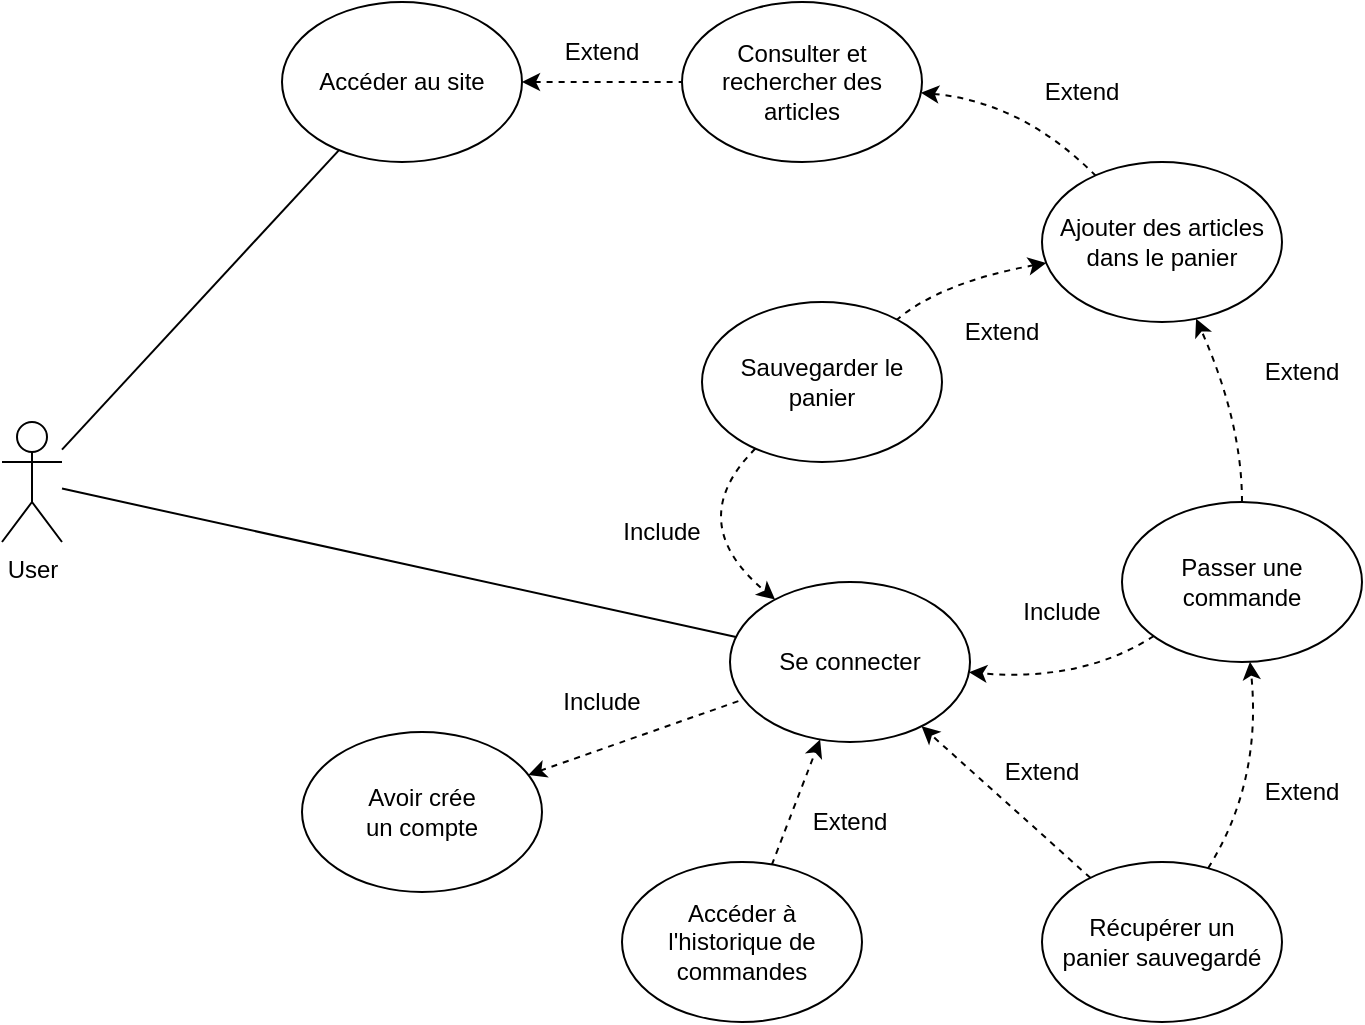 <mxfile version="24.8.3">
  <diagram name="Page-1" id="psSStamjs4XWsiaFdm9Q">
    <mxGraphModel dx="1434" dy="746" grid="1" gridSize="10" guides="1" tooltips="1" connect="1" arrows="1" fold="1" page="1" pageScale="1" pageWidth="827" pageHeight="1169" math="0" shadow="0">
      <root>
        <mxCell id="0" />
        <mxCell id="1" parent="0" />
        <mxCell id="corIFI75Ubuhrt0A3Hu5-1" value="User" style="shape=umlActor;verticalLabelPosition=bottom;verticalAlign=top;html=1;outlineConnect=0;" vertex="1" parent="1">
          <mxGeometry x="50" y="400" width="30" height="60" as="geometry" />
        </mxCell>
        <mxCell id="corIFI75Ubuhrt0A3Hu5-2" value="Accéder au site" style="ellipse;whiteSpace=wrap;html=1;" vertex="1" parent="1">
          <mxGeometry x="190" y="190" width="120" height="80" as="geometry" />
        </mxCell>
        <mxCell id="corIFI75Ubuhrt0A3Hu5-3" value="Consulter et rechercher des articles" style="ellipse;whiteSpace=wrap;html=1;" vertex="1" parent="1">
          <mxGeometry x="390" y="190" width="120" height="80" as="geometry" />
        </mxCell>
        <mxCell id="corIFI75Ubuhrt0A3Hu5-4" value="Passer une commande" style="ellipse;whiteSpace=wrap;html=1;" vertex="1" parent="1">
          <mxGeometry x="610" y="440" width="120" height="80" as="geometry" />
        </mxCell>
        <mxCell id="corIFI75Ubuhrt0A3Hu5-5" value="Se connecter" style="ellipse;whiteSpace=wrap;html=1;" vertex="1" parent="1">
          <mxGeometry x="414" y="480" width="120" height="80" as="geometry" />
        </mxCell>
        <mxCell id="corIFI75Ubuhrt0A3Hu5-9" value="" style="curved=1;endArrow=none;html=1;rounded=0;dashed=1;startArrow=classic;startFill=1;endFill=0;" edge="1" parent="1" source="corIFI75Ubuhrt0A3Hu5-2" target="corIFI75Ubuhrt0A3Hu5-3">
          <mxGeometry width="50" height="50" relative="1" as="geometry">
            <mxPoint x="540" y="380" as="sourcePoint" />
            <mxPoint x="590" y="330" as="targetPoint" />
            <Array as="points" />
          </mxGeometry>
        </mxCell>
        <mxCell id="corIFI75Ubuhrt0A3Hu5-10" value="" style="curved=1;endArrow=none;html=1;rounded=0;dashed=1;startArrow=classic;startFill=1;endFill=0;" edge="1" parent="1" source="corIFI75Ubuhrt0A3Hu5-3" target="corIFI75Ubuhrt0A3Hu5-23">
          <mxGeometry width="50" height="50" relative="1" as="geometry">
            <mxPoint x="540" y="380" as="sourcePoint" />
            <mxPoint x="590" y="330" as="targetPoint" />
            <Array as="points">
              <mxPoint x="560" y="240" />
            </Array>
          </mxGeometry>
        </mxCell>
        <mxCell id="corIFI75Ubuhrt0A3Hu5-11" value="" style="curved=1;endArrow=classic;html=1;rounded=0;dashed=1;" edge="1" parent="1" target="corIFI75Ubuhrt0A3Hu5-5">
          <mxGeometry width="50" height="50" relative="1" as="geometry">
            <mxPoint x="626" y="507" as="sourcePoint" />
            <mxPoint x="590" y="330" as="targetPoint" />
            <Array as="points">
              <mxPoint x="590" y="530" />
            </Array>
          </mxGeometry>
        </mxCell>
        <mxCell id="corIFI75Ubuhrt0A3Hu5-13" value="Include" style="text;html=1;align=center;verticalAlign=middle;whiteSpace=wrap;rounded=0;" vertex="1" parent="1">
          <mxGeometry x="320" y="525" width="60" height="30" as="geometry" />
        </mxCell>
        <mxCell id="corIFI75Ubuhrt0A3Hu5-17" value="Extend" style="text;html=1;align=center;verticalAlign=middle;whiteSpace=wrap;rounded=0;" vertex="1" parent="1">
          <mxGeometry x="320" y="200" width="60" height="30" as="geometry" />
        </mxCell>
        <mxCell id="corIFI75Ubuhrt0A3Hu5-18" value="Extend" style="text;html=1;align=center;verticalAlign=middle;whiteSpace=wrap;rounded=0;" vertex="1" parent="1">
          <mxGeometry x="560" y="220" width="60" height="30" as="geometry" />
        </mxCell>
        <mxCell id="corIFI75Ubuhrt0A3Hu5-19" value="&lt;div&gt;Avoir crée&lt;/div&gt;&lt;div&gt;un compte&lt;/div&gt;" style="ellipse;whiteSpace=wrap;html=1;" vertex="1" parent="1">
          <mxGeometry x="200" y="555" width="120" height="80" as="geometry" />
        </mxCell>
        <mxCell id="corIFI75Ubuhrt0A3Hu5-20" value="" style="curved=1;endArrow=none;html=1;rounded=0;dashed=1;startArrow=classic;startFill=1;endFill=0;" edge="1" parent="1" source="corIFI75Ubuhrt0A3Hu5-19" target="corIFI75Ubuhrt0A3Hu5-5">
          <mxGeometry width="50" height="50" relative="1" as="geometry">
            <mxPoint x="540" y="380" as="sourcePoint" />
            <mxPoint x="590" y="330" as="targetPoint" />
            <Array as="points" />
          </mxGeometry>
        </mxCell>
        <mxCell id="corIFI75Ubuhrt0A3Hu5-21" value="Include" style="text;html=1;align=center;verticalAlign=middle;whiteSpace=wrap;rounded=0;" vertex="1" parent="1">
          <mxGeometry x="550" y="480" width="60" height="30" as="geometry" />
        </mxCell>
        <mxCell id="corIFI75Ubuhrt0A3Hu5-23" value="Ajouter des articles dans le panier" style="ellipse;whiteSpace=wrap;html=1;" vertex="1" parent="1">
          <mxGeometry x="570" y="270" width="120" height="80" as="geometry" />
        </mxCell>
        <mxCell id="corIFI75Ubuhrt0A3Hu5-24" value="" style="curved=1;endArrow=classic;html=1;rounded=0;dashed=1;" edge="1" parent="1" source="corIFI75Ubuhrt0A3Hu5-4" target="corIFI75Ubuhrt0A3Hu5-23">
          <mxGeometry width="50" height="50" relative="1" as="geometry">
            <mxPoint x="620" y="490" as="sourcePoint" />
            <mxPoint x="544" y="490" as="targetPoint" />
            <Array as="points">
              <mxPoint x="670" y="400" />
            </Array>
          </mxGeometry>
        </mxCell>
        <mxCell id="corIFI75Ubuhrt0A3Hu5-25" value="Extend" style="text;html=1;align=center;verticalAlign=middle;whiteSpace=wrap;rounded=0;" vertex="1" parent="1">
          <mxGeometry x="670" y="360" width="60" height="30" as="geometry" />
        </mxCell>
        <mxCell id="corIFI75Ubuhrt0A3Hu5-27" value="Sauvegarder le panier" style="ellipse;whiteSpace=wrap;html=1;" vertex="1" parent="1">
          <mxGeometry x="400" y="340" width="120" height="80" as="geometry" />
        </mxCell>
        <mxCell id="corIFI75Ubuhrt0A3Hu5-28" value="" style="curved=1;endArrow=none;html=1;rounded=0;dashed=1;endFill=0;startArrow=classic;startFill=1;" edge="1" parent="1" source="corIFI75Ubuhrt0A3Hu5-23" target="corIFI75Ubuhrt0A3Hu5-27">
          <mxGeometry width="50" height="50" relative="1" as="geometry">
            <mxPoint x="636" y="517" as="sourcePoint" />
            <mxPoint x="544" y="535" as="targetPoint" />
            <Array as="points">
              <mxPoint x="520" y="330" />
            </Array>
          </mxGeometry>
        </mxCell>
        <mxCell id="corIFI75Ubuhrt0A3Hu5-29" value="Extend" style="text;html=1;align=center;verticalAlign=middle;whiteSpace=wrap;rounded=0;" vertex="1" parent="1">
          <mxGeometry x="520" y="340" width="60" height="30" as="geometry" />
        </mxCell>
        <mxCell id="corIFI75Ubuhrt0A3Hu5-31" value="" style="curved=1;endArrow=classic;html=1;rounded=0;dashed=1;" edge="1" parent="1" source="corIFI75Ubuhrt0A3Hu5-27" target="corIFI75Ubuhrt0A3Hu5-5">
          <mxGeometry width="50" height="50" relative="1" as="geometry">
            <mxPoint x="636" y="517" as="sourcePoint" />
            <mxPoint x="544" y="535" as="targetPoint" />
            <Array as="points">
              <mxPoint x="390" y="450" />
            </Array>
          </mxGeometry>
        </mxCell>
        <mxCell id="corIFI75Ubuhrt0A3Hu5-32" value="Include" style="text;html=1;align=center;verticalAlign=middle;whiteSpace=wrap;rounded=0;" vertex="1" parent="1">
          <mxGeometry x="350" y="440" width="60" height="30" as="geometry" />
        </mxCell>
        <mxCell id="corIFI75Ubuhrt0A3Hu5-34" value="" style="endArrow=none;html=1;rounded=0;" edge="1" parent="1" source="corIFI75Ubuhrt0A3Hu5-5" target="corIFI75Ubuhrt0A3Hu5-1">
          <mxGeometry width="50" height="50" relative="1" as="geometry">
            <mxPoint x="540" y="460" as="sourcePoint" />
            <mxPoint x="590" y="410" as="targetPoint" />
          </mxGeometry>
        </mxCell>
        <mxCell id="corIFI75Ubuhrt0A3Hu5-35" value="" style="endArrow=none;html=1;rounded=0;" edge="1" parent="1" source="corIFI75Ubuhrt0A3Hu5-1" target="corIFI75Ubuhrt0A3Hu5-2">
          <mxGeometry width="50" height="50" relative="1" as="geometry">
            <mxPoint x="540" y="460" as="sourcePoint" />
            <mxPoint x="590" y="410" as="targetPoint" />
          </mxGeometry>
        </mxCell>
        <mxCell id="corIFI75Ubuhrt0A3Hu5-36" value="&lt;div&gt;Récupérer un&lt;/div&gt;&lt;div&gt;panier sauvegardé&lt;/div&gt;" style="ellipse;whiteSpace=wrap;html=1;" vertex="1" parent="1">
          <mxGeometry x="570" y="620" width="120" height="80" as="geometry" />
        </mxCell>
        <mxCell id="corIFI75Ubuhrt0A3Hu5-37" value="&lt;div&gt;Accéder à&lt;/div&gt;&lt;div&gt;l&#39;historique de commandes&lt;/div&gt;" style="ellipse;whiteSpace=wrap;html=1;" vertex="1" parent="1">
          <mxGeometry x="360" y="620" width="120" height="80" as="geometry" />
        </mxCell>
        <mxCell id="corIFI75Ubuhrt0A3Hu5-38" value="" style="curved=1;endArrow=classic;html=1;rounded=0;dashed=1;" edge="1" parent="1" source="corIFI75Ubuhrt0A3Hu5-36" target="corIFI75Ubuhrt0A3Hu5-5">
          <mxGeometry width="50" height="50" relative="1" as="geometry">
            <mxPoint x="636" y="517" as="sourcePoint" />
            <mxPoint x="544" y="535" as="targetPoint" />
            <Array as="points" />
          </mxGeometry>
        </mxCell>
        <mxCell id="corIFI75Ubuhrt0A3Hu5-39" value="" style="curved=1;endArrow=classic;html=1;rounded=0;dashed=1;" edge="1" parent="1" source="corIFI75Ubuhrt0A3Hu5-36" target="corIFI75Ubuhrt0A3Hu5-4">
          <mxGeometry width="50" height="50" relative="1" as="geometry">
            <mxPoint x="604" y="638" as="sourcePoint" />
            <mxPoint x="520" y="562" as="targetPoint" />
            <Array as="points">
              <mxPoint x="680" y="580" />
            </Array>
          </mxGeometry>
        </mxCell>
        <mxCell id="corIFI75Ubuhrt0A3Hu5-40" value="" style="curved=1;endArrow=classic;html=1;rounded=0;dashed=1;" edge="1" parent="1" source="corIFI75Ubuhrt0A3Hu5-37" target="corIFI75Ubuhrt0A3Hu5-5">
          <mxGeometry width="50" height="50" relative="1" as="geometry">
            <mxPoint x="663" y="633" as="sourcePoint" />
            <mxPoint x="684" y="530" as="targetPoint" />
            <Array as="points" />
          </mxGeometry>
        </mxCell>
        <mxCell id="corIFI75Ubuhrt0A3Hu5-41" value="Extend" style="text;html=1;align=center;verticalAlign=middle;whiteSpace=wrap;rounded=0;" vertex="1" parent="1">
          <mxGeometry x="540" y="560" width="60" height="30" as="geometry" />
        </mxCell>
        <mxCell id="corIFI75Ubuhrt0A3Hu5-43" value="Extend" style="text;html=1;align=center;verticalAlign=middle;whiteSpace=wrap;rounded=0;" vertex="1" parent="1">
          <mxGeometry x="444" y="585" width="60" height="30" as="geometry" />
        </mxCell>
        <mxCell id="corIFI75Ubuhrt0A3Hu5-44" value="Extend" style="text;html=1;align=center;verticalAlign=middle;whiteSpace=wrap;rounded=0;" vertex="1" parent="1">
          <mxGeometry x="670" y="570" width="60" height="30" as="geometry" />
        </mxCell>
      </root>
    </mxGraphModel>
  </diagram>
</mxfile>
